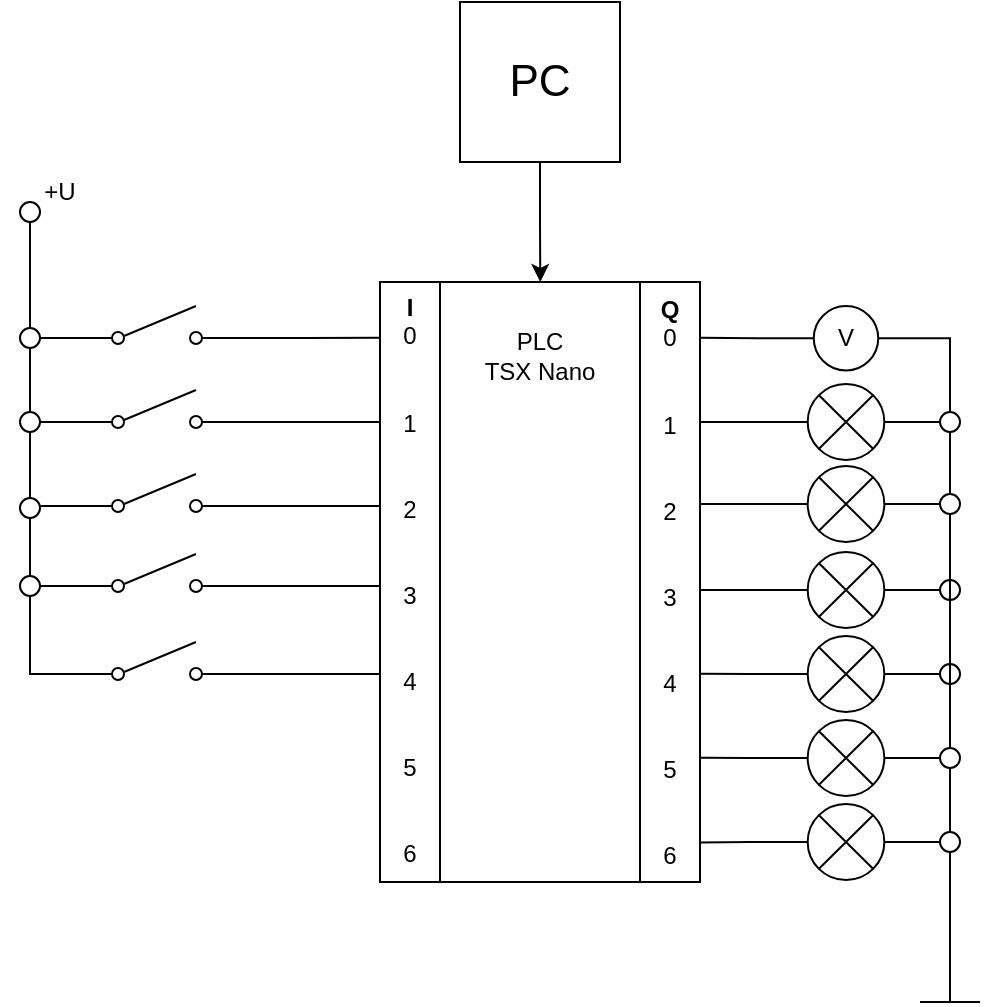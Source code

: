 <mxfile version="15.4.0" type="device"><diagram id="IBibKknA54R2A7pNBQEP" name="Stránka-1"><mxGraphModel dx="905" dy="672" grid="1" gridSize="10" guides="1" tooltips="1" connect="1" arrows="1" fold="1" page="1" pageScale="1" pageWidth="827" pageHeight="1169" math="0" shadow="0"><root><mxCell id="0"/><mxCell id="1" parent="0"/><mxCell id="Hw9ay-1djmvrUOmPVuDL-1" style="edgeStyle=orthogonalEdgeStyle;rounded=0;orthogonalLoop=1;jettySize=auto;html=1;exitX=1;exitY=0;exitDx=0;exitDy=0;entryX=0;entryY=0;entryDx=0;entryDy=0;endArrow=none;endFill=0;" parent="1" source="Hw9ay-1djmvrUOmPVuDL-3" target="Hw9ay-1djmvrUOmPVuDL-5" edge="1"><mxGeometry relative="1" as="geometry"><Array as="points"><mxPoint x="330" y="180"/><mxPoint x="330" y="180"/></Array></mxGeometry></mxCell><mxCell id="Hw9ay-1djmvrUOmPVuDL-2" style="edgeStyle=orthogonalEdgeStyle;rounded=0;orthogonalLoop=1;jettySize=auto;html=1;exitX=1;exitY=1;exitDx=0;exitDy=0;entryX=0;entryY=1;entryDx=0;entryDy=0;endArrow=none;endFill=0;" parent="1" source="Hw9ay-1djmvrUOmPVuDL-3" target="Hw9ay-1djmvrUOmPVuDL-5" edge="1"><mxGeometry relative="1" as="geometry"><Array as="points"><mxPoint x="260" y="480"/><mxPoint x="360" y="480"/></Array></mxGeometry></mxCell><mxCell id="Hw9ay-1djmvrUOmPVuDL-3" value="&lt;b&gt;I&lt;/b&gt;&lt;br&gt;0&lt;br&gt;&lt;br&gt;&lt;br&gt;1&lt;br&gt;&lt;br&gt;&lt;br&gt;2&lt;br&gt;&lt;br&gt;&lt;br&gt;3&lt;br&gt;&lt;br&gt;&lt;br&gt;4&lt;br&gt;&lt;br&gt;&lt;br&gt;5&lt;br&gt;&lt;br&gt;&lt;br&gt;6" style="rounded=0;whiteSpace=wrap;html=1;align=center;verticalAlign=top;spacing=1;" parent="1" vertex="1"><mxGeometry x="230" y="180" width="30" height="300" as="geometry"/></mxCell><mxCell id="Hw9ay-1djmvrUOmPVuDL-4" style="edgeStyle=orthogonalEdgeStyle;rounded=0;orthogonalLoop=1;jettySize=auto;html=1;endArrow=none;endFill=0;" parent="1" edge="1"><mxGeometry relative="1" as="geometry"><mxPoint x="530" y="540" as="targetPoint"/><mxPoint x="500" y="540" as="sourcePoint"/><Array as="points"><mxPoint x="520" y="540"/><mxPoint x="520" y="540"/></Array></mxGeometry></mxCell><mxCell id="Hw9ay-1djmvrUOmPVuDL-5" value="&lt;b&gt;Q&lt;/b&gt;&lt;br&gt;0&lt;br&gt;&lt;br&gt;&lt;br&gt;1&lt;br&gt;&lt;br&gt;&lt;br&gt;2&lt;br&gt;&lt;br&gt;&lt;br&gt;3&lt;br&gt;&lt;br&gt;&lt;br&gt;4&lt;br&gt;&lt;br&gt;&lt;br&gt;5&lt;br&gt;&lt;br&gt;&lt;br&gt;6" style="rounded=0;whiteSpace=wrap;html=1;align=center;horizontal=1;verticalAlign=top;" parent="1" vertex="1"><mxGeometry x="360" y="180" width="30" height="300" as="geometry"/></mxCell><mxCell id="Hw9ay-1djmvrUOmPVuDL-6" style="edgeStyle=orthogonalEdgeStyle;rounded=0;orthogonalLoop=1;jettySize=auto;html=1;exitX=0.5;exitY=0;exitDx=0;exitDy=0;entryX=0.5;entryY=1;entryDx=0;entryDy=0;endArrow=none;endFill=0;" parent="1" source="Hw9ay-1djmvrUOmPVuDL-7" target="Hw9ay-1djmvrUOmPVuDL-8" edge="1"><mxGeometry relative="1" as="geometry"/></mxCell><mxCell id="Hw9ay-1djmvrUOmPVuDL-7" value="" style="ellipse;whiteSpace=wrap;html=1;aspect=fixed;verticalAlign=top;" parent="1" vertex="1"><mxGeometry x="50" y="245" width="10" height="10" as="geometry"/></mxCell><mxCell id="Hw9ay-1djmvrUOmPVuDL-8" value="" style="ellipse;whiteSpace=wrap;html=1;aspect=fixed;verticalAlign=top;" parent="1" vertex="1"><mxGeometry x="50" y="203" width="10" height="10" as="geometry"/></mxCell><mxCell id="Hw9ay-1djmvrUOmPVuDL-10" style="edgeStyle=orthogonalEdgeStyle;rounded=0;orthogonalLoop=1;jettySize=auto;html=1;exitX=0;exitY=0.84;exitDx=0;exitDy=0;exitPerimeter=0;entryX=1;entryY=0.5;entryDx=0;entryDy=0;endArrow=none;endFill=0;" parent="1" source="Hw9ay-1djmvrUOmPVuDL-11" target="Hw9ay-1djmvrUOmPVuDL-8" edge="1"><mxGeometry relative="1" as="geometry"/></mxCell><mxCell id="LLCvq5TRpuGpItEspxbM-10" style="edgeStyle=orthogonalEdgeStyle;rounded=0;orthogonalLoop=1;jettySize=auto;html=1;exitX=1;exitY=0.84;exitDx=0;exitDy=0;exitPerimeter=0;entryX=-0.01;entryY=0.093;entryDx=0;entryDy=0;entryPerimeter=0;endArrow=none;endFill=0;" edge="1" parent="1" source="Hw9ay-1djmvrUOmPVuDL-11" target="Hw9ay-1djmvrUOmPVuDL-3"><mxGeometry relative="1" as="geometry"/></mxCell><mxCell id="Hw9ay-1djmvrUOmPVuDL-11" value="" style="pointerEvents=1;verticalLabelPosition=bottom;shadow=0;dashed=0;align=center;html=1;verticalAlign=top;shape=mxgraph.electrical.electro-mechanical.simple_switch;" parent="1" vertex="1"><mxGeometry x="81" y="192" width="75" height="19" as="geometry"/></mxCell><mxCell id="Hw9ay-1djmvrUOmPVuDL-12" style="edgeStyle=orthogonalEdgeStyle;rounded=0;orthogonalLoop=1;jettySize=auto;html=1;exitX=0;exitY=0.84;exitDx=0;exitDy=0;exitPerimeter=0;entryX=1;entryY=0.5;entryDx=0;entryDy=0;endArrow=none;endFill=0;" parent="1" source="Hw9ay-1djmvrUOmPVuDL-14" target="Hw9ay-1djmvrUOmPVuDL-7" edge="1"><mxGeometry relative="1" as="geometry"/></mxCell><mxCell id="Hw9ay-1djmvrUOmPVuDL-13" style="edgeStyle=orthogonalEdgeStyle;rounded=0;orthogonalLoop=1;jettySize=auto;html=1;exitX=1;exitY=0.84;exitDx=0;exitDy=0;exitPerimeter=0;endArrow=none;endFill=0;" parent="1" source="Hw9ay-1djmvrUOmPVuDL-14" edge="1"><mxGeometry relative="1" as="geometry"><mxPoint x="230" y="250" as="targetPoint"/><Array as="points"><mxPoint x="230" y="250"/></Array></mxGeometry></mxCell><mxCell id="Hw9ay-1djmvrUOmPVuDL-14" value="" style="pointerEvents=1;verticalLabelPosition=bottom;shadow=0;dashed=0;align=center;html=1;verticalAlign=top;shape=mxgraph.electrical.electro-mechanical.simple_switch;" parent="1" vertex="1"><mxGeometry x="81" y="234" width="75" height="19" as="geometry"/></mxCell><mxCell id="Hw9ay-1djmvrUOmPVuDL-15" style="edgeStyle=orthogonalEdgeStyle;rounded=0;orthogonalLoop=1;jettySize=auto;html=1;exitX=0.5;exitY=1;exitDx=0;exitDy=0;entryX=0.5;entryY=0;entryDx=0;entryDy=0;endArrow=none;endFill=0;" parent="1" source="Hw9ay-1djmvrUOmPVuDL-16" target="Hw9ay-1djmvrUOmPVuDL-8" edge="1"><mxGeometry relative="1" as="geometry"/></mxCell><mxCell id="Hw9ay-1djmvrUOmPVuDL-16" value="" style="ellipse;whiteSpace=wrap;html=1;aspect=fixed;verticalAlign=top;" parent="1" vertex="1"><mxGeometry x="50" y="140" width="10" height="10" as="geometry"/></mxCell><mxCell id="Hw9ay-1djmvrUOmPVuDL-17" value="+U" style="text;html=1;strokeColor=none;fillColor=none;align=center;verticalAlign=middle;whiteSpace=wrap;rounded=0;" parent="1" vertex="1"><mxGeometry x="40" y="120" width="60" height="30" as="geometry"/></mxCell><mxCell id="Hw9ay-1djmvrUOmPVuDL-18" style="edgeStyle=orthogonalEdgeStyle;rounded=0;orthogonalLoop=1;jettySize=auto;html=1;exitX=0.5;exitY=1;exitDx=0;exitDy=0;endArrow=classic;endFill=1;" parent="1" source="Hw9ay-1djmvrUOmPVuDL-19" edge="1"><mxGeometry relative="1" as="geometry"><mxPoint x="310.143" y="180" as="targetPoint"/></mxGeometry></mxCell><mxCell id="Hw9ay-1djmvrUOmPVuDL-19" value="&lt;font style=&quot;font-size: 22px&quot;&gt;PC&lt;/font&gt;" style="whiteSpace=wrap;html=1;aspect=fixed;verticalAlign=middle;" parent="1" vertex="1"><mxGeometry x="270" y="40" width="80" height="80" as="geometry"/></mxCell><mxCell id="Hw9ay-1djmvrUOmPVuDL-20" value="PLC&lt;br&gt;TSX Nano" style="text;html=1;strokeColor=none;fillColor=none;align=center;verticalAlign=middle;whiteSpace=wrap;rounded=0;" parent="1" vertex="1"><mxGeometry x="280" y="202" width="60" height="30" as="geometry"/></mxCell><mxCell id="Hw9ay-1djmvrUOmPVuDL-24" style="edgeStyle=orthogonalEdgeStyle;rounded=0;orthogonalLoop=1;jettySize=auto;html=1;exitX=0;exitY=0.5;exitDx=0;exitDy=0;exitPerimeter=0;entryX=1;entryY=0.25;entryDx=0;entryDy=0;endArrow=none;endFill=0;" parent="1" source="Hw9ay-1djmvrUOmPVuDL-26" target="Hw9ay-1djmvrUOmPVuDL-5" edge="1"><mxGeometry relative="1" as="geometry"><Array as="points"><mxPoint x="390" y="250"/></Array></mxGeometry></mxCell><mxCell id="Hw9ay-1djmvrUOmPVuDL-25" style="edgeStyle=orthogonalEdgeStyle;rounded=0;orthogonalLoop=1;jettySize=auto;html=1;exitX=1;exitY=0.5;exitDx=0;exitDy=0;exitPerimeter=0;entryX=0;entryY=0.5;entryDx=0;entryDy=0;endArrow=none;endFill=0;" parent="1" source="Hw9ay-1djmvrUOmPVuDL-26" target="Hw9ay-1djmvrUOmPVuDL-33" edge="1"><mxGeometry relative="1" as="geometry"/></mxCell><mxCell id="Hw9ay-1djmvrUOmPVuDL-26" value="" style="pointerEvents=1;verticalLabelPosition=bottom;shadow=0;dashed=0;align=center;html=1;verticalAlign=top;shape=mxgraph.electrical.miscellaneous.light_bulb;" parent="1" vertex="1"><mxGeometry x="440" y="231" width="46" height="38" as="geometry"/></mxCell><mxCell id="Hw9ay-1djmvrUOmPVuDL-27" style="edgeStyle=orthogonalEdgeStyle;rounded=0;orthogonalLoop=1;jettySize=auto;html=1;exitX=0;exitY=0.5;exitDx=0;exitDy=0;exitPerimeter=0;entryX=1.001;entryY=0.396;entryDx=0;entryDy=0;entryPerimeter=0;endArrow=none;endFill=0;" parent="1" source="Hw9ay-1djmvrUOmPVuDL-29" target="Hw9ay-1djmvrUOmPVuDL-5" edge="1"><mxGeometry relative="1" as="geometry"><Array as="points"><mxPoint x="390" y="291"/></Array></mxGeometry></mxCell><mxCell id="Hw9ay-1djmvrUOmPVuDL-28" style="edgeStyle=orthogonalEdgeStyle;rounded=0;orthogonalLoop=1;jettySize=auto;html=1;exitX=1;exitY=0.5;exitDx=0;exitDy=0;exitPerimeter=0;entryX=0;entryY=0.5;entryDx=0;entryDy=0;endArrow=none;endFill=0;" parent="1" source="Hw9ay-1djmvrUOmPVuDL-29" target="Hw9ay-1djmvrUOmPVuDL-35" edge="1"><mxGeometry relative="1" as="geometry"/></mxCell><mxCell id="Hw9ay-1djmvrUOmPVuDL-29" value="" style="pointerEvents=1;verticalLabelPosition=bottom;shadow=0;dashed=0;align=center;html=1;verticalAlign=top;shape=mxgraph.electrical.miscellaneous.light_bulb;" parent="1" vertex="1"><mxGeometry x="440" y="272" width="46" height="38" as="geometry"/></mxCell><mxCell id="Hw9ay-1djmvrUOmPVuDL-32" style="edgeStyle=orthogonalEdgeStyle;rounded=0;orthogonalLoop=1;jettySize=auto;html=1;exitX=0.5;exitY=1;exitDx=0;exitDy=0;entryX=0.5;entryY=0;entryDx=0;entryDy=0;endArrow=none;endFill=0;" parent="1" source="Hw9ay-1djmvrUOmPVuDL-33" target="Hw9ay-1djmvrUOmPVuDL-35" edge="1"><mxGeometry relative="1" as="geometry"/></mxCell><mxCell id="Hw9ay-1djmvrUOmPVuDL-33" value="" style="ellipse;whiteSpace=wrap;html=1;aspect=fixed;verticalAlign=top;" parent="1" vertex="1"><mxGeometry x="510" y="245" width="10" height="10" as="geometry"/></mxCell><mxCell id="Hw9ay-1djmvrUOmPVuDL-35" value="" style="ellipse;whiteSpace=wrap;html=1;aspect=fixed;verticalAlign=top;" parent="1" vertex="1"><mxGeometry x="510" y="286" width="10" height="10" as="geometry"/></mxCell><mxCell id="Hw9ay-1djmvrUOmPVuDL-40" value="" style="edgeStyle=orthogonalEdgeStyle;rounded=0;orthogonalLoop=1;jettySize=auto;html=1;exitX=0.5;exitY=1;exitDx=0;exitDy=0;endArrow=none;endFill=0;startArrow=none;" parent="1" source="LLCvq5TRpuGpItEspxbM-23" edge="1"><mxGeometry relative="1" as="geometry"><mxPoint x="515" y="540" as="targetPoint"/><mxPoint x="515" y="296" as="sourcePoint"/></mxGeometry></mxCell><mxCell id="Hw9ay-1djmvrUOmPVuDL-45" style="edgeStyle=orthogonalEdgeStyle;rounded=0;orthogonalLoop=1;jettySize=auto;html=1;exitX=0;exitY=0.84;exitDx=0;exitDy=0;exitPerimeter=0;entryX=1;entryY=0.5;entryDx=0;entryDy=0;endArrow=none;endFill=0;" parent="1" source="Hw9ay-1djmvrUOmPVuDL-41" target="Hw9ay-1djmvrUOmPVuDL-44" edge="1"><mxGeometry relative="1" as="geometry"/></mxCell><mxCell id="Hw9ay-1djmvrUOmPVuDL-47" style="edgeStyle=orthogonalEdgeStyle;rounded=0;orthogonalLoop=1;jettySize=auto;html=1;exitX=1;exitY=0.84;exitDx=0;exitDy=0;exitPerimeter=0;endArrow=none;endFill=0;" parent="1" source="Hw9ay-1djmvrUOmPVuDL-41" edge="1"><mxGeometry relative="1" as="geometry"><mxPoint x="230" y="292" as="targetPoint"/><Array as="points"><mxPoint x="220" y="292"/></Array></mxGeometry></mxCell><mxCell id="Hw9ay-1djmvrUOmPVuDL-41" value="" style="pointerEvents=1;verticalLabelPosition=bottom;shadow=0;dashed=0;align=center;html=1;verticalAlign=top;shape=mxgraph.electrical.electro-mechanical.simple_switch;" parent="1" vertex="1"><mxGeometry x="81" y="276" width="75" height="19" as="geometry"/></mxCell><mxCell id="Hw9ay-1djmvrUOmPVuDL-46" style="edgeStyle=orthogonalEdgeStyle;rounded=0;orthogonalLoop=1;jettySize=auto;html=1;exitX=0.5;exitY=0;exitDx=0;exitDy=0;entryX=0.5;entryY=1;entryDx=0;entryDy=0;endArrow=none;endFill=0;" parent="1" source="Hw9ay-1djmvrUOmPVuDL-44" target="Hw9ay-1djmvrUOmPVuDL-7" edge="1"><mxGeometry relative="1" as="geometry"/></mxCell><mxCell id="LLCvq5TRpuGpItEspxbM-6" style="edgeStyle=orthogonalEdgeStyle;rounded=0;orthogonalLoop=1;jettySize=auto;html=1;exitX=0.5;exitY=1;exitDx=0;exitDy=0;entryX=0.5;entryY=0;entryDx=0;entryDy=0;endArrow=none;endFill=0;" edge="1" parent="1" source="Hw9ay-1djmvrUOmPVuDL-44" target="LLCvq5TRpuGpItEspxbM-3"><mxGeometry relative="1" as="geometry"/></mxCell><mxCell id="Hw9ay-1djmvrUOmPVuDL-44" value="" style="ellipse;whiteSpace=wrap;html=1;aspect=fixed;verticalAlign=top;" parent="1" vertex="1"><mxGeometry x="50" y="288" width="10" height="10" as="geometry"/></mxCell><mxCell id="Hw9ay-1djmvrUOmPVuDL-50" style="edgeStyle=orthogonalEdgeStyle;rounded=0;orthogonalLoop=1;jettySize=auto;html=1;exitX=1;exitY=0.84;exitDx=0;exitDy=0;exitPerimeter=0;endArrow=none;endFill=0;" parent="1" source="Hw9ay-1djmvrUOmPVuDL-48" edge="1"><mxGeometry relative="1" as="geometry"><mxPoint x="230" y="332" as="targetPoint"/><Array as="points"><mxPoint x="230" y="332"/></Array></mxGeometry></mxCell><mxCell id="Hw9ay-1djmvrUOmPVuDL-48" value="" style="pointerEvents=1;verticalLabelPosition=bottom;shadow=0;dashed=0;align=center;html=1;verticalAlign=top;shape=mxgraph.electrical.electro-mechanical.simple_switch;" parent="1" vertex="1"><mxGeometry x="81" y="316" width="75" height="19" as="geometry"/></mxCell><mxCell id="LLCvq5TRpuGpItEspxbM-8" style="edgeStyle=orthogonalEdgeStyle;rounded=0;orthogonalLoop=1;jettySize=auto;html=1;exitX=1;exitY=0.84;exitDx=0;exitDy=0;exitPerimeter=0;endArrow=none;endFill=0;" edge="1" parent="1" source="LLCvq5TRpuGpItEspxbM-2"><mxGeometry relative="1" as="geometry"><mxPoint x="230" y="376" as="targetPoint"/><Array as="points"><mxPoint x="230" y="376"/></Array></mxGeometry></mxCell><mxCell id="LLCvq5TRpuGpItEspxbM-2" value="" style="pointerEvents=1;verticalLabelPosition=bottom;shadow=0;dashed=0;align=center;html=1;verticalAlign=top;shape=mxgraph.electrical.electro-mechanical.simple_switch;" vertex="1" parent="1"><mxGeometry x="81" y="360" width="75" height="19" as="geometry"/></mxCell><mxCell id="LLCvq5TRpuGpItEspxbM-5" style="edgeStyle=orthogonalEdgeStyle;rounded=0;orthogonalLoop=1;jettySize=auto;html=1;exitX=1;exitY=0.5;exitDx=0;exitDy=0;entryX=0;entryY=0.84;entryDx=0;entryDy=0;entryPerimeter=0;endArrow=none;endFill=0;" edge="1" parent="1" source="LLCvq5TRpuGpItEspxbM-3" target="Hw9ay-1djmvrUOmPVuDL-48"><mxGeometry relative="1" as="geometry"/></mxCell><mxCell id="LLCvq5TRpuGpItEspxbM-7" style="edgeStyle=orthogonalEdgeStyle;rounded=0;orthogonalLoop=1;jettySize=auto;html=1;exitX=0.5;exitY=1;exitDx=0;exitDy=0;entryX=0;entryY=0.84;entryDx=0;entryDy=0;entryPerimeter=0;endArrow=none;endFill=0;" edge="1" parent="1" source="LLCvq5TRpuGpItEspxbM-3" target="LLCvq5TRpuGpItEspxbM-2"><mxGeometry relative="1" as="geometry"/></mxCell><mxCell id="LLCvq5TRpuGpItEspxbM-3" value="" style="ellipse;whiteSpace=wrap;html=1;aspect=fixed;verticalAlign=top;" vertex="1" parent="1"><mxGeometry x="50" y="327" width="10" height="10" as="geometry"/></mxCell><mxCell id="LLCvq5TRpuGpItEspxbM-14" style="edgeStyle=orthogonalEdgeStyle;rounded=0;orthogonalLoop=1;jettySize=auto;html=1;exitX=0;exitY=0.5;exitDx=0;exitDy=0;exitPerimeter=0;endArrow=none;endFill=0;" edge="1" parent="1" source="LLCvq5TRpuGpItEspxbM-13"><mxGeometry relative="1" as="geometry"><mxPoint x="390" y="334" as="targetPoint"/></mxGeometry></mxCell><mxCell id="LLCvq5TRpuGpItEspxbM-16" style="edgeStyle=orthogonalEdgeStyle;rounded=0;orthogonalLoop=1;jettySize=auto;html=1;exitX=1;exitY=0.5;exitDx=0;exitDy=0;exitPerimeter=0;entryX=0;entryY=0.5;entryDx=0;entryDy=0;endArrow=none;endFill=0;" edge="1" parent="1" source="LLCvq5TRpuGpItEspxbM-13" target="LLCvq5TRpuGpItEspxbM-15"><mxGeometry relative="1" as="geometry"/></mxCell><mxCell id="LLCvq5TRpuGpItEspxbM-13" value="" style="pointerEvents=1;verticalLabelPosition=bottom;shadow=0;dashed=0;align=center;html=1;verticalAlign=top;shape=mxgraph.electrical.miscellaneous.light_bulb;" vertex="1" parent="1"><mxGeometry x="440" y="315" width="46" height="38" as="geometry"/></mxCell><mxCell id="LLCvq5TRpuGpItEspxbM-15" value="" style="ellipse;whiteSpace=wrap;html=1;aspect=fixed;verticalAlign=top;" vertex="1" parent="1"><mxGeometry x="510" y="329" width="10" height="10" as="geometry"/></mxCell><mxCell id="LLCvq5TRpuGpItEspxbM-18" style="edgeStyle=orthogonalEdgeStyle;rounded=0;orthogonalLoop=1;jettySize=auto;html=1;exitX=0;exitY=0.5;exitDx=0;exitDy=0;exitPerimeter=0;entryX=1.002;entryY=0.653;entryDx=0;entryDy=0;entryPerimeter=0;endArrow=none;endFill=0;" edge="1" parent="1" source="LLCvq5TRpuGpItEspxbM-17" target="Hw9ay-1djmvrUOmPVuDL-5"><mxGeometry relative="1" as="geometry"/></mxCell><mxCell id="LLCvq5TRpuGpItEspxbM-20" style="edgeStyle=orthogonalEdgeStyle;rounded=0;orthogonalLoop=1;jettySize=auto;html=1;exitX=1;exitY=0.5;exitDx=0;exitDy=0;exitPerimeter=0;entryX=0;entryY=0.5;entryDx=0;entryDy=0;endArrow=none;endFill=0;" edge="1" parent="1" source="LLCvq5TRpuGpItEspxbM-17" target="LLCvq5TRpuGpItEspxbM-19"><mxGeometry relative="1" as="geometry"/></mxCell><mxCell id="LLCvq5TRpuGpItEspxbM-17" value="" style="pointerEvents=1;verticalLabelPosition=bottom;shadow=0;dashed=0;align=center;html=1;verticalAlign=top;shape=mxgraph.electrical.miscellaneous.light_bulb;" vertex="1" parent="1"><mxGeometry x="440" y="357" width="46" height="38" as="geometry"/></mxCell><mxCell id="LLCvq5TRpuGpItEspxbM-19" value="" style="ellipse;whiteSpace=wrap;html=1;aspect=fixed;verticalAlign=top;" vertex="1" parent="1"><mxGeometry x="510" y="371" width="10" height="10" as="geometry"/></mxCell><mxCell id="LLCvq5TRpuGpItEspxbM-22" style="edgeStyle=orthogonalEdgeStyle;rounded=0;orthogonalLoop=1;jettySize=auto;html=1;exitX=0;exitY=0.5;exitDx=0;exitDy=0;exitPerimeter=0;entryX=1.009;entryY=0.793;entryDx=0;entryDy=0;entryPerimeter=0;endArrow=none;endFill=0;" edge="1" parent="1" source="LLCvq5TRpuGpItEspxbM-21" target="Hw9ay-1djmvrUOmPVuDL-5"><mxGeometry relative="1" as="geometry"/></mxCell><mxCell id="LLCvq5TRpuGpItEspxbM-25" style="edgeStyle=orthogonalEdgeStyle;rounded=0;orthogonalLoop=1;jettySize=auto;html=1;exitX=1;exitY=0.5;exitDx=0;exitDy=0;exitPerimeter=0;entryX=0;entryY=0.5;entryDx=0;entryDy=0;endArrow=none;endFill=0;" edge="1" parent="1" source="LLCvq5TRpuGpItEspxbM-21" target="LLCvq5TRpuGpItEspxbM-23"><mxGeometry relative="1" as="geometry"/></mxCell><mxCell id="LLCvq5TRpuGpItEspxbM-21" value="" style="pointerEvents=1;verticalLabelPosition=bottom;shadow=0;dashed=0;align=center;html=1;verticalAlign=top;shape=mxgraph.electrical.miscellaneous.light_bulb;" vertex="1" parent="1"><mxGeometry x="440" y="399" width="46" height="38" as="geometry"/></mxCell><mxCell id="LLCvq5TRpuGpItEspxbM-23" value="" style="ellipse;whiteSpace=wrap;html=1;aspect=fixed;verticalAlign=top;" vertex="1" parent="1"><mxGeometry x="510" y="413" width="10" height="10" as="geometry"/></mxCell><mxCell id="LLCvq5TRpuGpItEspxbM-24" value="" style="edgeStyle=orthogonalEdgeStyle;rounded=0;orthogonalLoop=1;jettySize=auto;html=1;exitX=0.5;exitY=1;exitDx=0;exitDy=0;endArrow=none;endFill=0;" edge="1" parent="1" source="Hw9ay-1djmvrUOmPVuDL-35" target="LLCvq5TRpuGpItEspxbM-23"><mxGeometry relative="1" as="geometry"><mxPoint x="515" y="540" as="targetPoint"/><mxPoint x="515" y="296" as="sourcePoint"/></mxGeometry></mxCell><mxCell id="LLCvq5TRpuGpItEspxbM-27" style="edgeStyle=orthogonalEdgeStyle;rounded=0;orthogonalLoop=1;jettySize=auto;html=1;exitX=0;exitY=0.5;exitDx=0;exitDy=0;exitPerimeter=0;entryX=0.996;entryY=0.934;entryDx=0;entryDy=0;entryPerimeter=0;endArrow=none;endFill=0;" edge="1" parent="1" source="LLCvq5TRpuGpItEspxbM-26" target="Hw9ay-1djmvrUOmPVuDL-5"><mxGeometry relative="1" as="geometry"/></mxCell><mxCell id="LLCvq5TRpuGpItEspxbM-29" style="edgeStyle=orthogonalEdgeStyle;rounded=0;orthogonalLoop=1;jettySize=auto;html=1;exitX=1;exitY=0.5;exitDx=0;exitDy=0;exitPerimeter=0;entryX=0;entryY=0.5;entryDx=0;entryDy=0;endArrow=none;endFill=0;" edge="1" parent="1" source="LLCvq5TRpuGpItEspxbM-26" target="LLCvq5TRpuGpItEspxbM-28"><mxGeometry relative="1" as="geometry"/></mxCell><mxCell id="LLCvq5TRpuGpItEspxbM-26" value="" style="pointerEvents=1;verticalLabelPosition=bottom;shadow=0;dashed=0;align=center;html=1;verticalAlign=top;shape=mxgraph.electrical.miscellaneous.light_bulb;" vertex="1" parent="1"><mxGeometry x="440" y="441" width="46" height="38" as="geometry"/></mxCell><mxCell id="LLCvq5TRpuGpItEspxbM-28" value="" style="ellipse;whiteSpace=wrap;html=1;aspect=fixed;verticalAlign=top;" vertex="1" parent="1"><mxGeometry x="510" y="455" width="10" height="10" as="geometry"/></mxCell><mxCell id="LLCvq5TRpuGpItEspxbM-31" style="edgeStyle=orthogonalEdgeStyle;rounded=0;orthogonalLoop=1;jettySize=auto;html=1;exitX=0;exitY=0.5;exitDx=0;exitDy=0;entryX=1.016;entryY=0.093;entryDx=0;entryDy=0;entryPerimeter=0;endArrow=none;endFill=0;" edge="1" parent="1" source="LLCvq5TRpuGpItEspxbM-30" target="Hw9ay-1djmvrUOmPVuDL-5"><mxGeometry relative="1" as="geometry"/></mxCell><mxCell id="LLCvq5TRpuGpItEspxbM-32" style="edgeStyle=orthogonalEdgeStyle;rounded=0;orthogonalLoop=1;jettySize=auto;html=1;exitX=1;exitY=0.5;exitDx=0;exitDy=0;entryX=0.5;entryY=0;entryDx=0;entryDy=0;endArrow=none;endFill=0;" edge="1" parent="1" source="LLCvq5TRpuGpItEspxbM-30" target="Hw9ay-1djmvrUOmPVuDL-33"><mxGeometry relative="1" as="geometry"/></mxCell><mxCell id="LLCvq5TRpuGpItEspxbM-30" value="V" style="ellipse;whiteSpace=wrap;html=1;aspect=fixed;" vertex="1" parent="1"><mxGeometry x="446.88" y="192" width="32.25" height="32.25" as="geometry"/></mxCell></root></mxGraphModel></diagram></mxfile>